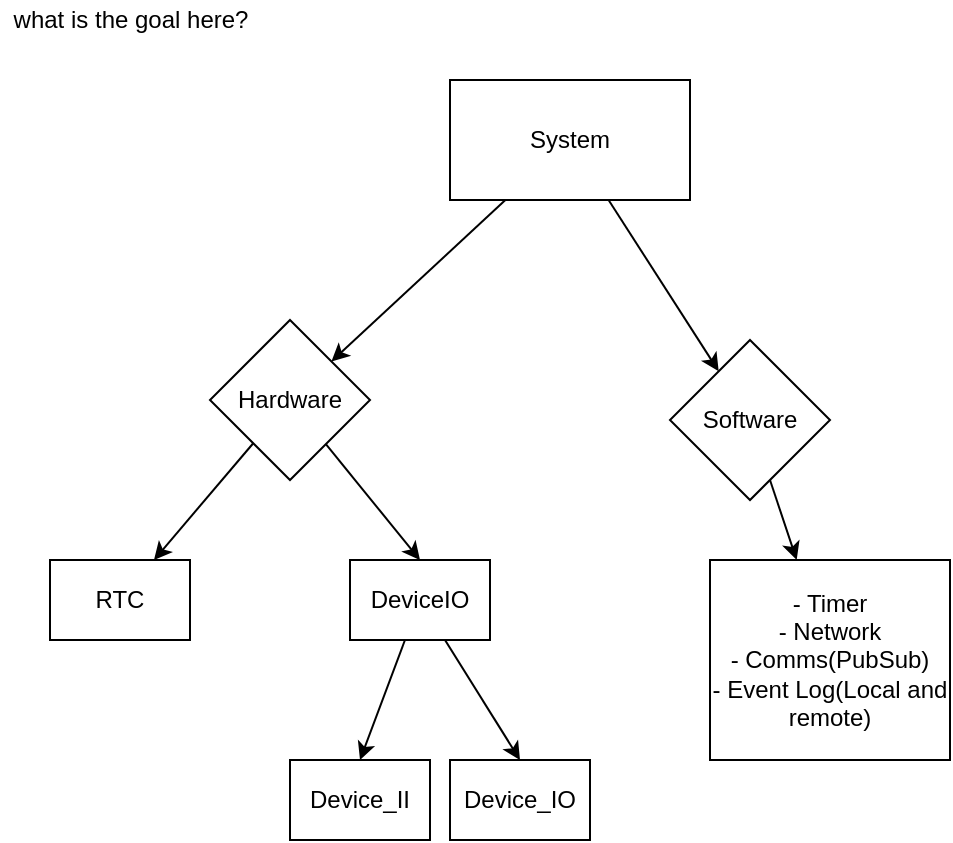 <mxfile>
    <diagram id="kurxsoHlH0Lcb_v7P1a_" name="Page-1">
        <mxGraphModel dx="915" dy="1040" grid="1" gridSize="10" guides="1" tooltips="1" connect="1" arrows="1" fold="1" page="1" pageScale="1" pageWidth="850" pageHeight="1100" math="0" shadow="0">
            <root>
                <mxCell id="0"/>
                <mxCell id="1" parent="0"/>
                <mxCell id="2" value="what is the goal here?" style="text;html=1;align=center;verticalAlign=middle;resizable=0;points=[];autosize=1;strokeColor=none;fillColor=none;" parent="1" vertex="1">
                    <mxGeometry x="25" y="70" width="130" height="20" as="geometry"/>
                </mxCell>
                <mxCell id="8" value="" style="edgeStyle=none;html=1;" parent="1" source="6" target="7" edge="1">
                    <mxGeometry relative="1" as="geometry"/>
                </mxCell>
                <mxCell id="10" value="" style="edgeStyle=none;html=1;" parent="1" source="6" target="9" edge="1">
                    <mxGeometry relative="1" as="geometry"/>
                </mxCell>
                <mxCell id="6" value="System" style="whiteSpace=wrap;html=1;" parent="1" vertex="1">
                    <mxGeometry x="250" y="110" width="120" height="60" as="geometry"/>
                </mxCell>
                <mxCell id="12" value="" style="edgeStyle=none;html=1;" parent="1" source="7" target="11" edge="1">
                    <mxGeometry relative="1" as="geometry"/>
                </mxCell>
                <mxCell id="16" style="edgeStyle=none;html=1;entryX=0.5;entryY=0;entryDx=0;entryDy=0;" parent="1" source="7" target="15" edge="1">
                    <mxGeometry relative="1" as="geometry"/>
                </mxCell>
                <mxCell id="7" value="Hardware" style="rhombus;whiteSpace=wrap;html=1;" parent="1" vertex="1">
                    <mxGeometry x="130" y="230" width="80" height="80" as="geometry"/>
                </mxCell>
                <mxCell id="24" value="" style="edgeStyle=none;html=1;" parent="1" source="9" target="23" edge="1">
                    <mxGeometry relative="1" as="geometry"/>
                </mxCell>
                <mxCell id="9" value="Software" style="rhombus;whiteSpace=wrap;html=1;" parent="1" vertex="1">
                    <mxGeometry x="360" y="240" width="80" height="80" as="geometry"/>
                </mxCell>
                <mxCell id="11" value="RTC" style="whiteSpace=wrap;html=1;" parent="1" vertex="1">
                    <mxGeometry x="50" y="350" width="70" height="40" as="geometry"/>
                </mxCell>
                <mxCell id="21" style="edgeStyle=none;html=1;entryX=0.5;entryY=0;entryDx=0;entryDy=0;" parent="1" source="15" target="19" edge="1">
                    <mxGeometry relative="1" as="geometry"/>
                </mxCell>
                <mxCell id="22" style="edgeStyle=none;html=1;entryX=0.5;entryY=0;entryDx=0;entryDy=0;" parent="1" source="15" target="20" edge="1">
                    <mxGeometry relative="1" as="geometry"/>
                </mxCell>
                <mxCell id="15" value="DeviceIO" style="whiteSpace=wrap;html=1;" parent="1" vertex="1">
                    <mxGeometry x="200" y="350" width="70" height="40" as="geometry"/>
                </mxCell>
                <mxCell id="19" value="Device_II" style="whiteSpace=wrap;html=1;" parent="1" vertex="1">
                    <mxGeometry x="170" y="450" width="70" height="40" as="geometry"/>
                </mxCell>
                <mxCell id="20" value="Device_IO" style="whiteSpace=wrap;html=1;" parent="1" vertex="1">
                    <mxGeometry x="250" y="450" width="70" height="40" as="geometry"/>
                </mxCell>
                <mxCell id="23" value="- Timer&lt;br&gt;- Network&lt;br&gt;- Comms(PubSub)&lt;br&gt;- Event Log(Local and remote)" style="whiteSpace=wrap;html=1;" parent="1" vertex="1">
                    <mxGeometry x="380" y="350" width="120" height="100" as="geometry"/>
                </mxCell>
            </root>
        </mxGraphModel>
    </diagram>
</mxfile>